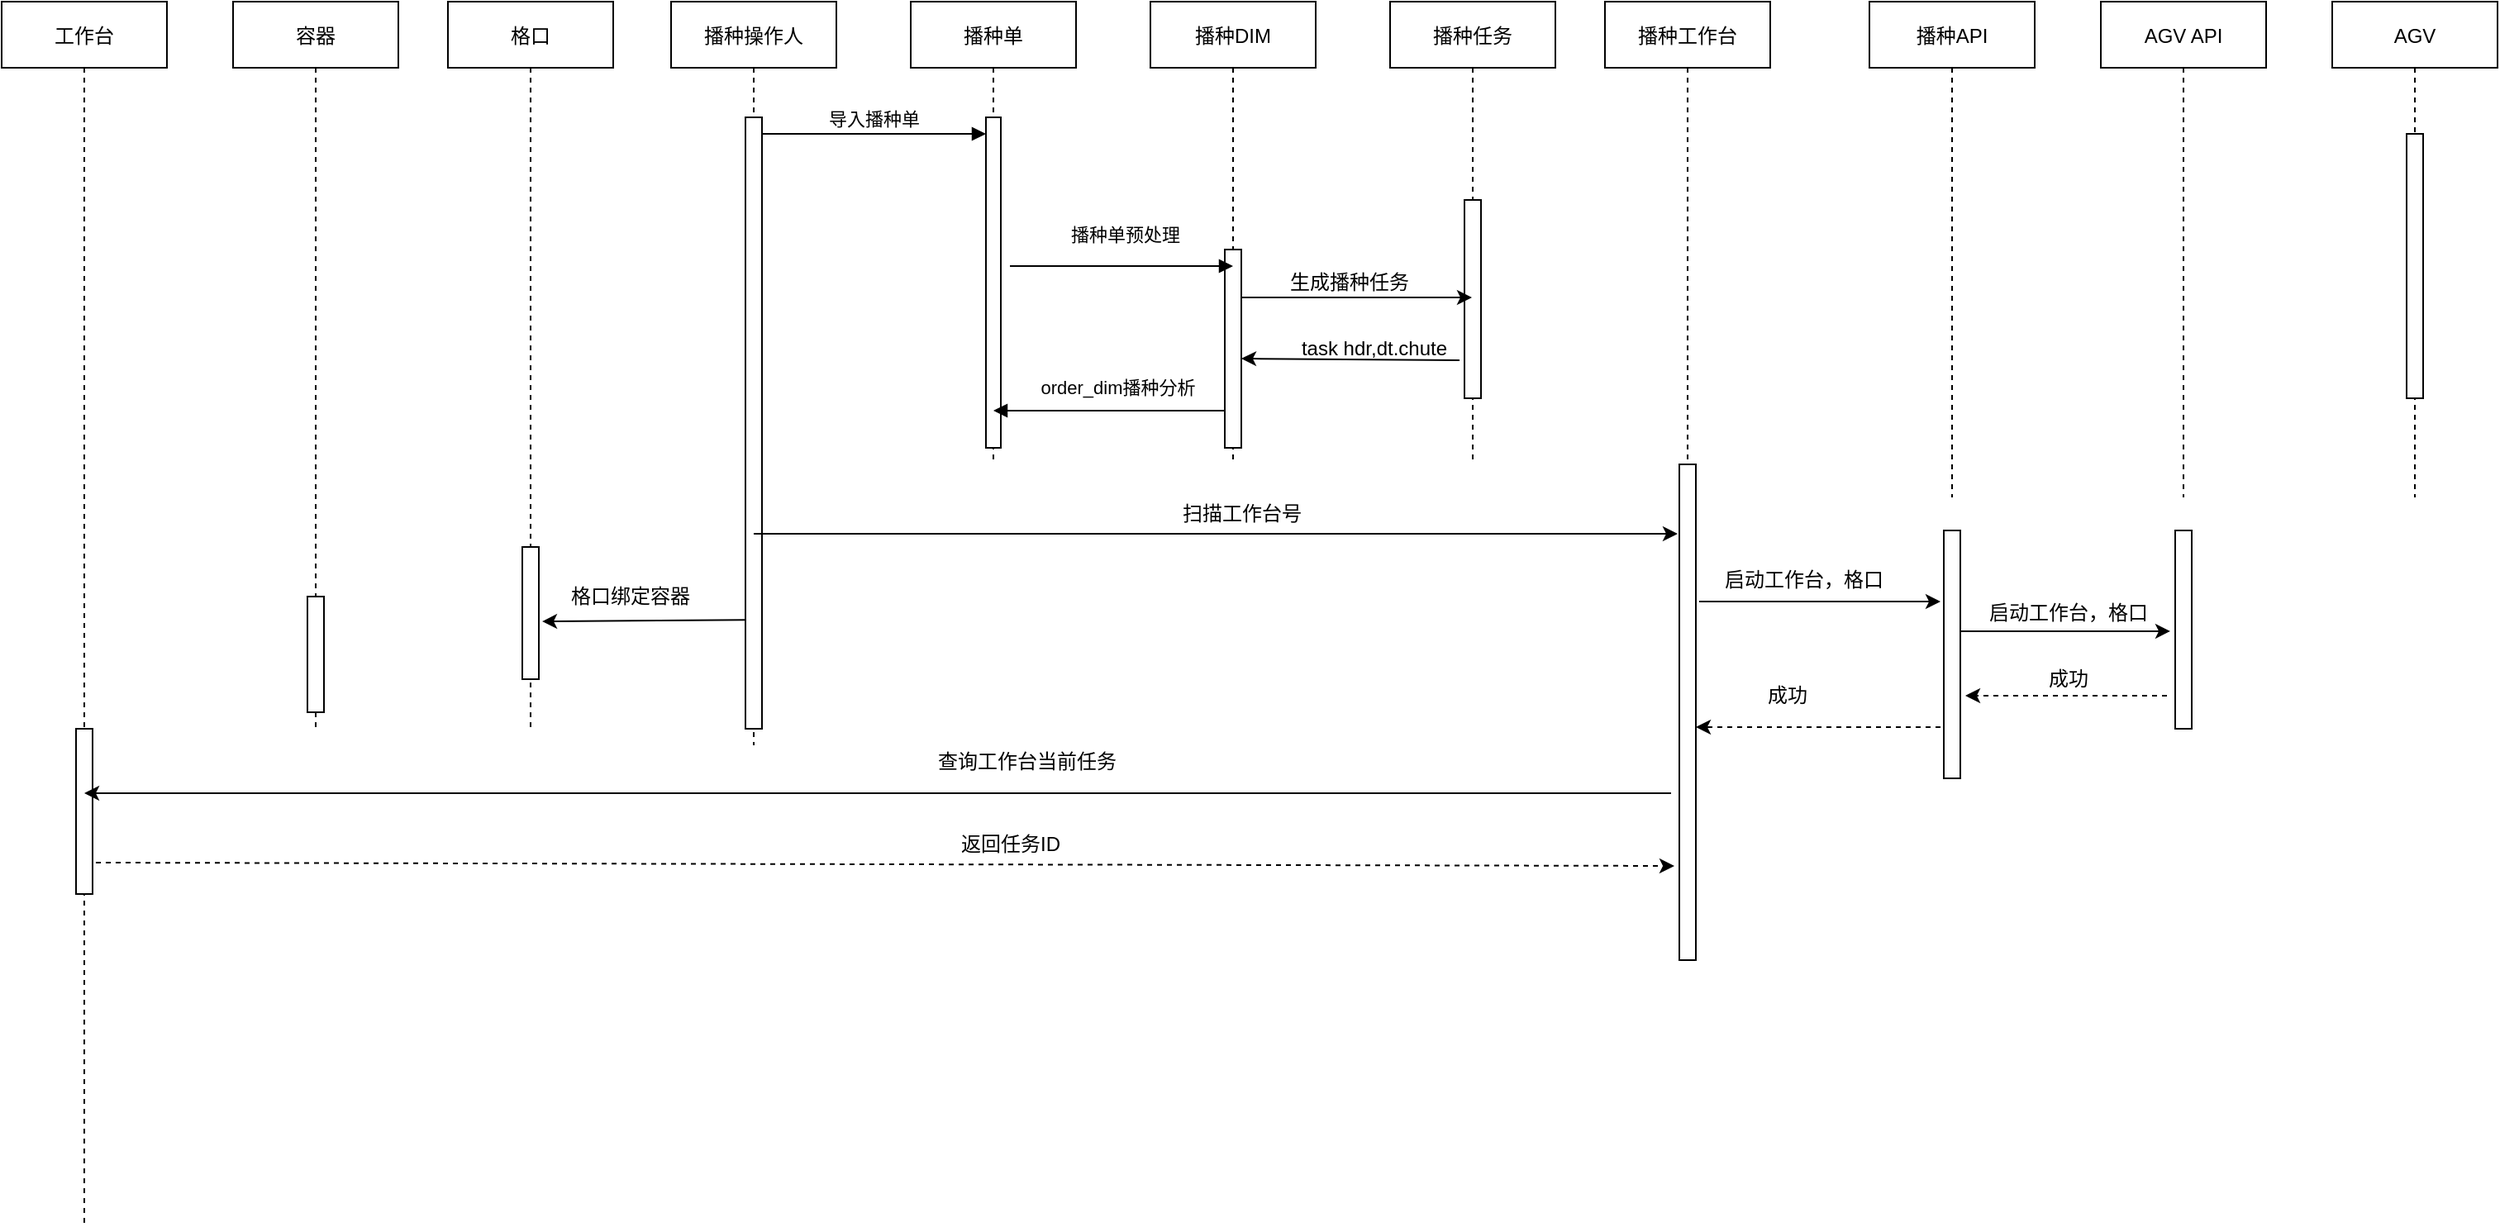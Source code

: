 <mxfile version="14.2.2" type="github">
  <diagram id="kgpKYQtTHZ0yAKxKKP6v" name="Page-1">
    <mxGraphModel dx="2272" dy="796" grid="1" gridSize="10" guides="1" tooltips="1" connect="1" arrows="1" fold="1" page="1" pageScale="1" pageWidth="850" pageHeight="1100" math="0" shadow="0">
      <root>
        <mxCell id="0" />
        <mxCell id="1" parent="0" />
        <mxCell id="3nuBFxr9cyL0pnOWT2aG-1" value="播种操作人" style="shape=umlLifeline;perimeter=lifelinePerimeter;container=1;collapsible=0;recursiveResize=0;rounded=0;shadow=0;strokeWidth=1;" parent="1" vertex="1">
          <mxGeometry x="35" y="80" width="100" height="450" as="geometry" />
        </mxCell>
        <mxCell id="3nuBFxr9cyL0pnOWT2aG-2" value="" style="points=[];perimeter=orthogonalPerimeter;rounded=0;shadow=0;strokeWidth=1;" parent="3nuBFxr9cyL0pnOWT2aG-1" vertex="1">
          <mxGeometry x="45" y="70" width="10" height="370" as="geometry" />
        </mxCell>
        <mxCell id="3nuBFxr9cyL0pnOWT2aG-5" value="播种单" style="shape=umlLifeline;perimeter=lifelinePerimeter;container=1;collapsible=0;recursiveResize=0;rounded=0;shadow=0;strokeWidth=1;" parent="1" vertex="1">
          <mxGeometry x="180" y="80" width="100" height="280" as="geometry" />
        </mxCell>
        <mxCell id="3nuBFxr9cyL0pnOWT2aG-6" value="" style="points=[];perimeter=orthogonalPerimeter;rounded=0;shadow=0;strokeWidth=1;" parent="3nuBFxr9cyL0pnOWT2aG-5" vertex="1">
          <mxGeometry x="45.5" y="70" width="9" height="200" as="geometry" />
        </mxCell>
        <mxCell id="3nuBFxr9cyL0pnOWT2aG-8" value="导入播种单" style="verticalAlign=bottom;endArrow=block;entryX=0;entryY=0;shadow=0;strokeWidth=1;" parent="1" edge="1">
          <mxGeometry relative="1" as="geometry">
            <mxPoint x="90" y="160.0" as="sourcePoint" />
            <mxPoint x="225.5" y="160.0" as="targetPoint" />
          </mxGeometry>
        </mxCell>
        <mxCell id="yzYiFR4z75ykNO1_PpVc-1" value="播种DIM" style="shape=umlLifeline;perimeter=lifelinePerimeter;container=1;collapsible=0;recursiveResize=0;rounded=0;shadow=0;strokeWidth=1;" vertex="1" parent="1">
          <mxGeometry x="325" y="80" width="100" height="280" as="geometry" />
        </mxCell>
        <mxCell id="yzYiFR4z75ykNO1_PpVc-156" value="" style="points=[];perimeter=orthogonalPerimeter;rounded=0;shadow=0;strokeWidth=1;" vertex="1" parent="yzYiFR4z75ykNO1_PpVc-1">
          <mxGeometry x="45" y="150" width="10" height="120" as="geometry" />
        </mxCell>
        <mxCell id="yzYiFR4z75ykNO1_PpVc-3" value="播种任务" style="shape=umlLifeline;perimeter=lifelinePerimeter;container=1;collapsible=0;recursiveResize=0;rounded=0;shadow=0;strokeWidth=1;" vertex="1" parent="1">
          <mxGeometry x="470" y="80" width="100" height="280" as="geometry" />
        </mxCell>
        <mxCell id="yzYiFR4z75ykNO1_PpVc-4" value="" style="points=[];perimeter=orthogonalPerimeter;rounded=0;shadow=0;strokeWidth=1;" vertex="1" parent="yzYiFR4z75ykNO1_PpVc-3">
          <mxGeometry x="45" y="120" width="10" height="120" as="geometry" />
        </mxCell>
        <mxCell id="yzYiFR4z75ykNO1_PpVc-5" value="播种工作台" style="shape=umlLifeline;perimeter=lifelinePerimeter;container=1;collapsible=0;recursiveResize=0;rounded=0;shadow=0;strokeWidth=1;" vertex="1" parent="1">
          <mxGeometry x="600" y="80" width="100" height="300" as="geometry" />
        </mxCell>
        <mxCell id="yzYiFR4z75ykNO1_PpVc-137" value="播种API" style="shape=umlLifeline;perimeter=lifelinePerimeter;container=1;collapsible=0;recursiveResize=0;rounded=0;shadow=0;strokeWidth=1;" vertex="1" parent="1">
          <mxGeometry x="760" y="80" width="100" height="300" as="geometry" />
        </mxCell>
        <mxCell id="yzYiFR4z75ykNO1_PpVc-139" value="AGV API" style="shape=umlLifeline;perimeter=lifelinePerimeter;container=1;collapsible=0;recursiveResize=0;rounded=0;shadow=0;strokeWidth=1;" vertex="1" parent="1">
          <mxGeometry x="900" y="80" width="100" height="300" as="geometry" />
        </mxCell>
        <mxCell id="yzYiFR4z75ykNO1_PpVc-141" value="AGV" style="shape=umlLifeline;perimeter=lifelinePerimeter;container=1;collapsible=0;recursiveResize=0;rounded=0;shadow=0;strokeWidth=1;" vertex="1" parent="1">
          <mxGeometry x="1040" y="80" width="100" height="300" as="geometry" />
        </mxCell>
        <mxCell id="yzYiFR4z75ykNO1_PpVc-142" value="" style="points=[];perimeter=orthogonalPerimeter;rounded=0;shadow=0;strokeWidth=1;" vertex="1" parent="yzYiFR4z75ykNO1_PpVc-141">
          <mxGeometry x="45" y="80" width="10" height="160" as="geometry" />
        </mxCell>
        <mxCell id="yzYiFR4z75ykNO1_PpVc-149" value="播种单预处理" style="verticalAlign=bottom;endArrow=block;entryX=0;entryY=0;shadow=0;strokeWidth=1;" edge="1" parent="1">
          <mxGeometry x="0.037" y="10" relative="1" as="geometry">
            <mxPoint x="240" y="240" as="sourcePoint" />
            <mxPoint x="375" y="240" as="targetPoint" />
            <Array as="points">
              <mxPoint x="330" y="240" />
            </Array>
            <mxPoint as="offset" />
          </mxGeometry>
        </mxCell>
        <mxCell id="yzYiFR4z75ykNO1_PpVc-150" value="order_dim播种分析" style="verticalAlign=bottom;endArrow=block;shadow=0;strokeWidth=1;" edge="1" parent="1">
          <mxGeometry x="-0.077" y="-5" relative="1" as="geometry">
            <mxPoint x="370" y="327.5" as="sourcePoint" />
            <mxPoint x="230" y="327.5" as="targetPoint" />
            <Array as="points">
              <mxPoint x="310" y="327.5" />
            </Array>
            <mxPoint as="offset" />
          </mxGeometry>
        </mxCell>
        <mxCell id="yzYiFR4z75ykNO1_PpVc-154" value="生成播种任务" style="text;html=1;align=center;verticalAlign=middle;resizable=0;points=[];autosize=1;" vertex="1" parent="1">
          <mxGeometry x="400" y="240" width="90" height="20" as="geometry" />
        </mxCell>
        <mxCell id="yzYiFR4z75ykNO1_PpVc-158" value="" style="endArrow=classic;html=1;" edge="1" parent="1" target="yzYiFR4z75ykNO1_PpVc-3">
          <mxGeometry width="50" height="50" relative="1" as="geometry">
            <mxPoint x="380" y="259" as="sourcePoint" />
            <mxPoint x="510" y="280" as="targetPoint" />
          </mxGeometry>
        </mxCell>
        <mxCell id="yzYiFR4z75ykNO1_PpVc-159" value="" style="endArrow=classic;html=1;entryX=1;entryY=0.4;entryDx=0;entryDy=0;entryPerimeter=0;exitX=-0.3;exitY=0.758;exitDx=0;exitDy=0;exitPerimeter=0;" edge="1" parent="1">
          <mxGeometry width="50" height="50" relative="1" as="geometry">
            <mxPoint x="512" y="296.96" as="sourcePoint" />
            <mxPoint x="380" y="296" as="targetPoint" />
          </mxGeometry>
        </mxCell>
        <mxCell id="yzYiFR4z75ykNO1_PpVc-161" value="task hdr,dt.chute" style="text;html=1;align=center;verticalAlign=middle;resizable=0;points=[];autosize=1;" vertex="1" parent="1">
          <mxGeometry x="410" y="280" width="100" height="20" as="geometry" />
        </mxCell>
        <mxCell id="yzYiFR4z75ykNO1_PpVc-6" value="" style="points=[];perimeter=orthogonalPerimeter;rounded=0;shadow=0;strokeWidth=1;" vertex="1" parent="1">
          <mxGeometry x="645" y="360" width="10" height="300" as="geometry" />
        </mxCell>
        <mxCell id="yzYiFR4z75ykNO1_PpVc-163" value="" style="endArrow=classic;html=1;" edge="1" parent="1" source="3nuBFxr9cyL0pnOWT2aG-1">
          <mxGeometry width="50" height="50" relative="1" as="geometry">
            <mxPoint x="90" y="450" as="sourcePoint" />
            <mxPoint x="644" y="402" as="targetPoint" />
          </mxGeometry>
        </mxCell>
        <mxCell id="yzYiFR4z75ykNO1_PpVc-164" value="扫描工作台号" style="text;html=1;align=center;verticalAlign=middle;resizable=0;points=[];autosize=1;" vertex="1" parent="1">
          <mxGeometry x="335" y="380" width="90" height="20" as="geometry" />
        </mxCell>
        <mxCell id="yzYiFR4z75ykNO1_PpVc-138" value="" style="points=[];perimeter=orthogonalPerimeter;rounded=0;shadow=0;strokeWidth=1;" vertex="1" parent="1">
          <mxGeometry x="805" y="400" width="10" height="150" as="geometry" />
        </mxCell>
        <mxCell id="yzYiFR4z75ykNO1_PpVc-166" value="" style="endArrow=classic;html=1;entryX=-0.2;entryY=0.287;entryDx=0;entryDy=0;entryPerimeter=0;" edge="1" parent="1" target="yzYiFR4z75ykNO1_PpVc-138">
          <mxGeometry width="50" height="50" relative="1" as="geometry">
            <mxPoint x="657" y="443" as="sourcePoint" />
            <mxPoint x="510" y="380" as="targetPoint" />
          </mxGeometry>
        </mxCell>
        <mxCell id="yzYiFR4z75ykNO1_PpVc-167" value="启动工作台，格口" style="text;html=1;align=center;verticalAlign=middle;resizable=0;points=[];autosize=1;" vertex="1" parent="1">
          <mxGeometry x="665" y="420" width="110" height="20" as="geometry" />
        </mxCell>
        <mxCell id="yzYiFR4z75ykNO1_PpVc-140" value="" style="points=[];perimeter=orthogonalPerimeter;rounded=0;shadow=0;strokeWidth=1;" vertex="1" parent="1">
          <mxGeometry x="945" y="400" width="10" height="120" as="geometry" />
        </mxCell>
        <mxCell id="yzYiFR4z75ykNO1_PpVc-168" value="" style="endArrow=classic;html=1;entryX=-0.3;entryY=0.508;entryDx=0;entryDy=0;entryPerimeter=0;" edge="1" parent="1" target="yzYiFR4z75ykNO1_PpVc-140">
          <mxGeometry width="50" height="50" relative="1" as="geometry">
            <mxPoint x="815" y="461" as="sourcePoint" />
            <mxPoint x="510" y="380" as="targetPoint" />
          </mxGeometry>
        </mxCell>
        <mxCell id="yzYiFR4z75ykNO1_PpVc-170" value="启动工作台，格口" style="text;html=1;align=center;verticalAlign=middle;resizable=0;points=[];autosize=1;" vertex="1" parent="1">
          <mxGeometry x="825" y="440" width="110" height="20" as="geometry" />
        </mxCell>
        <mxCell id="yzYiFR4z75ykNO1_PpVc-173" value="成功" style="text;html=1;align=center;verticalAlign=middle;resizable=0;points=[];autosize=1;" vertex="1" parent="1">
          <mxGeometry x="860" y="480" width="40" height="20" as="geometry" />
        </mxCell>
        <mxCell id="yzYiFR4z75ykNO1_PpVc-174" value="" style="endArrow=classic;html=1;exitX=-0.2;exitY=0.793;exitDx=0;exitDy=0;exitPerimeter=0;dashed=1;" edge="1" parent="1" source="yzYiFR4z75ykNO1_PpVc-138" target="yzYiFR4z75ykNO1_PpVc-6">
          <mxGeometry width="50" height="50" relative="1" as="geometry">
            <mxPoint x="460" y="430" as="sourcePoint" />
            <mxPoint x="510" y="380" as="targetPoint" />
          </mxGeometry>
        </mxCell>
        <mxCell id="yzYiFR4z75ykNO1_PpVc-176" value="成功" style="text;html=1;align=center;verticalAlign=middle;resizable=0;points=[];autosize=1;" vertex="1" parent="1">
          <mxGeometry x="690" y="490" width="40" height="20" as="geometry" />
        </mxCell>
        <mxCell id="yzYiFR4z75ykNO1_PpVc-182" value="" style="endArrow=classic;html=1;dashed=1;" edge="1" parent="1">
          <mxGeometry width="50" height="50" relative="1" as="geometry">
            <mxPoint x="940" y="500" as="sourcePoint" />
            <mxPoint x="818" y="500" as="targetPoint" />
          </mxGeometry>
        </mxCell>
        <mxCell id="yzYiFR4z75ykNO1_PpVc-183" value="格口" style="shape=umlLifeline;perimeter=lifelinePerimeter;container=1;collapsible=0;recursiveResize=0;rounded=0;shadow=0;strokeWidth=1;" vertex="1" parent="1">
          <mxGeometry x="-100" y="80" width="100" height="440" as="geometry" />
        </mxCell>
        <mxCell id="yzYiFR4z75ykNO1_PpVc-184" value="" style="points=[];perimeter=orthogonalPerimeter;rounded=0;shadow=0;strokeWidth=1;" vertex="1" parent="yzYiFR4z75ykNO1_PpVc-183">
          <mxGeometry x="45" y="330" width="10" height="80" as="geometry" />
        </mxCell>
        <mxCell id="yzYiFR4z75ykNO1_PpVc-186" value="容器" style="shape=umlLifeline;perimeter=lifelinePerimeter;container=1;collapsible=0;recursiveResize=0;rounded=0;shadow=0;strokeWidth=1;" vertex="1" parent="1">
          <mxGeometry x="-230" y="80" width="100" height="440" as="geometry" />
        </mxCell>
        <mxCell id="yzYiFR4z75ykNO1_PpVc-187" value="" style="points=[];perimeter=orthogonalPerimeter;rounded=0;shadow=0;strokeWidth=1;" vertex="1" parent="yzYiFR4z75ykNO1_PpVc-186">
          <mxGeometry x="45" y="360" width="10" height="70" as="geometry" />
        </mxCell>
        <mxCell id="yzYiFR4z75ykNO1_PpVc-189" value="" style="endArrow=classic;html=1;entryX=1.2;entryY=0.563;entryDx=0;entryDy=0;entryPerimeter=0;exitX=0;exitY=0.822;exitDx=0;exitDy=0;exitPerimeter=0;" edge="1" parent="1" source="3nuBFxr9cyL0pnOWT2aG-2" target="yzYiFR4z75ykNO1_PpVc-184">
          <mxGeometry width="50" height="50" relative="1" as="geometry">
            <mxPoint x="290" y="460" as="sourcePoint" />
            <mxPoint x="340" y="410" as="targetPoint" />
            <Array as="points" />
          </mxGeometry>
        </mxCell>
        <mxCell id="yzYiFR4z75ykNO1_PpVc-191" value="格口绑定容器" style="text;html=1;align=center;verticalAlign=middle;resizable=0;points=[];autosize=1;" vertex="1" parent="1">
          <mxGeometry x="-35" y="430" width="90" height="20" as="geometry" />
        </mxCell>
        <mxCell id="yzYiFR4z75ykNO1_PpVc-193" value="工作台" style="shape=umlLifeline;perimeter=lifelinePerimeter;container=1;collapsible=0;recursiveResize=0;rounded=0;shadow=0;strokeWidth=1;" vertex="1" parent="1">
          <mxGeometry x="-370" y="80" width="100" height="740" as="geometry" />
        </mxCell>
        <mxCell id="yzYiFR4z75ykNO1_PpVc-194" value="" style="points=[];perimeter=orthogonalPerimeter;rounded=0;shadow=0;strokeWidth=1;" vertex="1" parent="yzYiFR4z75ykNO1_PpVc-193">
          <mxGeometry x="45" y="440" width="10" height="100" as="geometry" />
        </mxCell>
        <mxCell id="yzYiFR4z75ykNO1_PpVc-195" value="" style="endArrow=classic;html=1;" edge="1" parent="yzYiFR4z75ykNO1_PpVc-193" target="yzYiFR4z75ykNO1_PpVc-193">
          <mxGeometry width="50" height="50" relative="1" as="geometry">
            <mxPoint x="1010" y="479" as="sourcePoint" />
            <mxPoint x="1010" y="480" as="targetPoint" />
          </mxGeometry>
        </mxCell>
        <mxCell id="yzYiFR4z75ykNO1_PpVc-197" value="查询工作台当前任务" style="text;html=1;align=center;verticalAlign=middle;resizable=0;points=[];autosize=1;" vertex="1" parent="1">
          <mxGeometry x="190" y="530" width="120" height="20" as="geometry" />
        </mxCell>
        <mxCell id="yzYiFR4z75ykNO1_PpVc-198" value="" style="endArrow=classic;html=1;entryX=-0.3;entryY=0.81;entryDx=0;entryDy=0;entryPerimeter=0;exitX=1.2;exitY=0.81;exitDx=0;exitDy=0;exitPerimeter=0;dashed=1;" edge="1" parent="1" source="yzYiFR4z75ykNO1_PpVc-194" target="yzYiFR4z75ykNO1_PpVc-6">
          <mxGeometry width="50" height="50" relative="1" as="geometry">
            <mxPoint x="-310" y="650" as="sourcePoint" />
            <mxPoint x="-260" y="600" as="targetPoint" />
          </mxGeometry>
        </mxCell>
        <mxCell id="yzYiFR4z75ykNO1_PpVc-199" value="返回任务ID" style="text;html=1;align=center;verticalAlign=middle;resizable=0;points=[];autosize=1;" vertex="1" parent="1">
          <mxGeometry x="200" y="580" width="80" height="20" as="geometry" />
        </mxCell>
      </root>
    </mxGraphModel>
  </diagram>
</mxfile>
